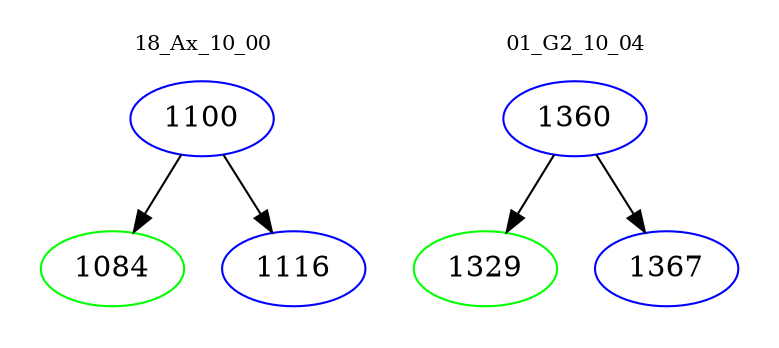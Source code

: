 digraph{
subgraph cluster_0 {
color = white
label = "18_Ax_10_00";
fontsize=10;
T0_1100 [label="1100", color="blue"]
T0_1100 -> T0_1084 [color="black"]
T0_1084 [label="1084", color="green"]
T0_1100 -> T0_1116 [color="black"]
T0_1116 [label="1116", color="blue"]
}
subgraph cluster_1 {
color = white
label = "01_G2_10_04";
fontsize=10;
T1_1360 [label="1360", color="blue"]
T1_1360 -> T1_1329 [color="black"]
T1_1329 [label="1329", color="green"]
T1_1360 -> T1_1367 [color="black"]
T1_1367 [label="1367", color="blue"]
}
}
